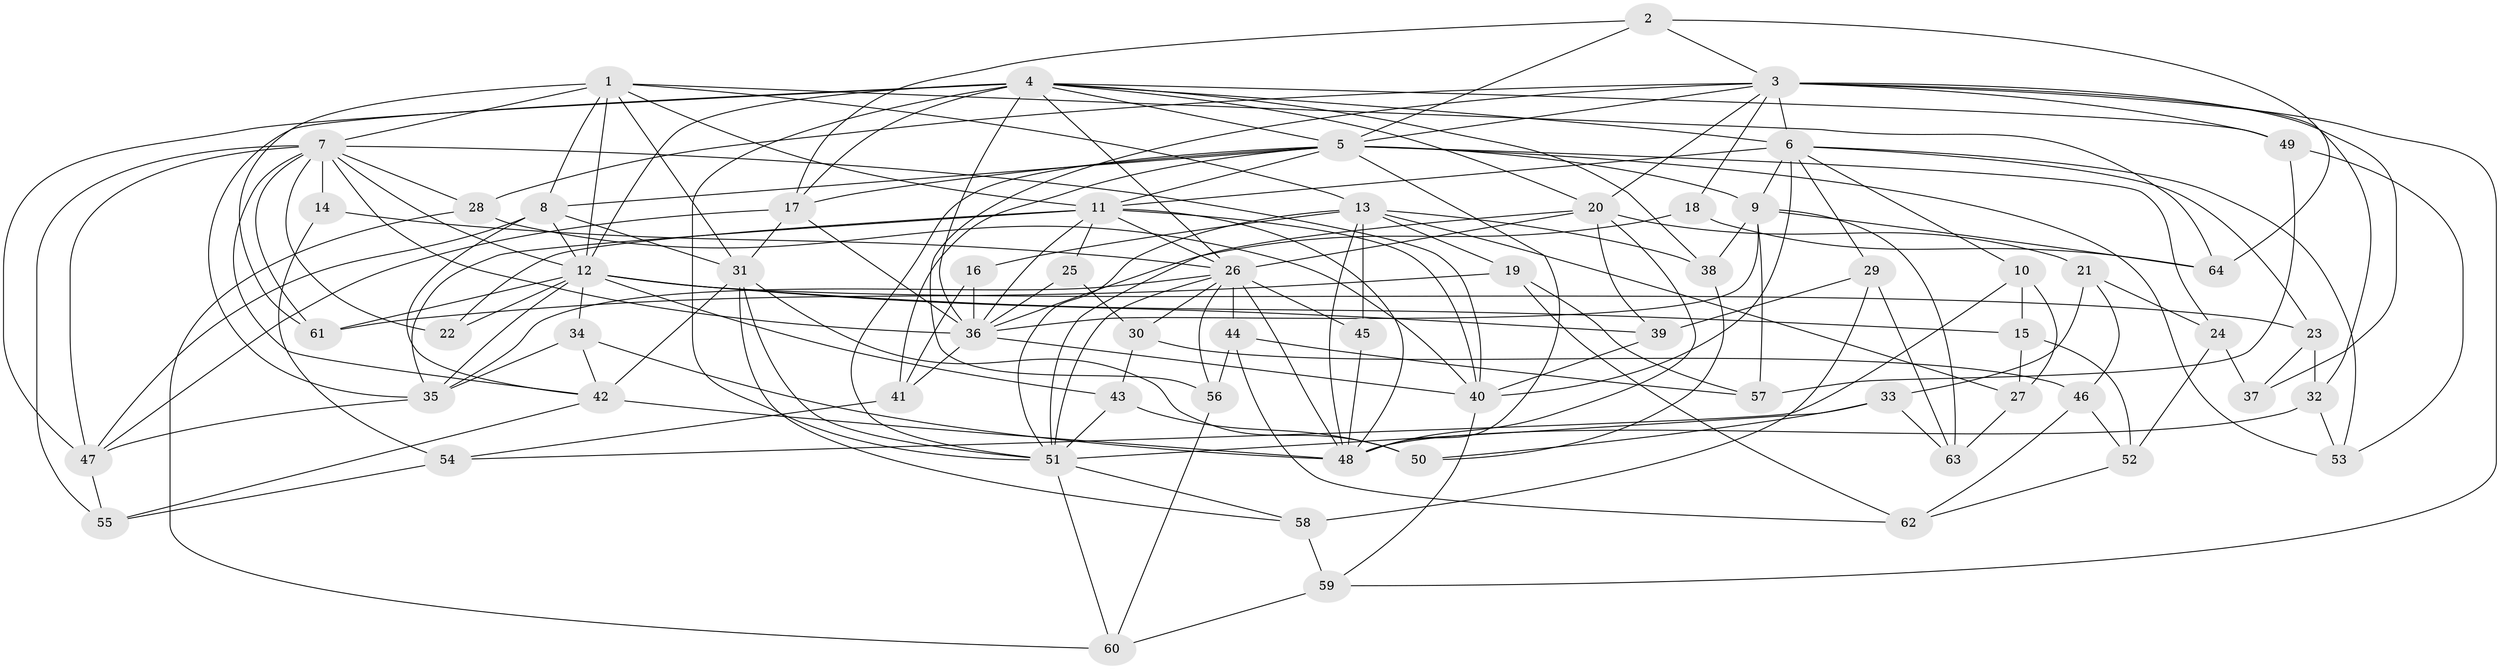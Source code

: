 // original degree distribution, {4: 1.0}
// Generated by graph-tools (version 1.1) at 2025/37/03/09/25 02:37:49]
// undirected, 64 vertices, 176 edges
graph export_dot {
graph [start="1"]
  node [color=gray90,style=filled];
  1;
  2;
  3;
  4;
  5;
  6;
  7;
  8;
  9;
  10;
  11;
  12;
  13;
  14;
  15;
  16;
  17;
  18;
  19;
  20;
  21;
  22;
  23;
  24;
  25;
  26;
  27;
  28;
  29;
  30;
  31;
  32;
  33;
  34;
  35;
  36;
  37;
  38;
  39;
  40;
  41;
  42;
  43;
  44;
  45;
  46;
  47;
  48;
  49;
  50;
  51;
  52;
  53;
  54;
  55;
  56;
  57;
  58;
  59;
  60;
  61;
  62;
  63;
  64;
  1 -- 7 [weight=1.0];
  1 -- 8 [weight=2.0];
  1 -- 11 [weight=1.0];
  1 -- 12 [weight=1.0];
  1 -- 13 [weight=2.0];
  1 -- 31 [weight=1.0];
  1 -- 61 [weight=1.0];
  1 -- 64 [weight=1.0];
  2 -- 3 [weight=1.0];
  2 -- 5 [weight=1.0];
  2 -- 17 [weight=1.0];
  2 -- 64 [weight=1.0];
  3 -- 5 [weight=1.0];
  3 -- 6 [weight=1.0];
  3 -- 18 [weight=1.0];
  3 -- 20 [weight=1.0];
  3 -- 28 [weight=1.0];
  3 -- 32 [weight=1.0];
  3 -- 37 [weight=2.0];
  3 -- 49 [weight=1.0];
  3 -- 56 [weight=1.0];
  3 -- 59 [weight=1.0];
  4 -- 5 [weight=1.0];
  4 -- 6 [weight=1.0];
  4 -- 12 [weight=1.0];
  4 -- 17 [weight=1.0];
  4 -- 20 [weight=1.0];
  4 -- 26 [weight=1.0];
  4 -- 35 [weight=1.0];
  4 -- 36 [weight=1.0];
  4 -- 38 [weight=1.0];
  4 -- 47 [weight=1.0];
  4 -- 49 [weight=1.0];
  4 -- 51 [weight=1.0];
  5 -- 8 [weight=1.0];
  5 -- 9 [weight=1.0];
  5 -- 11 [weight=1.0];
  5 -- 17 [weight=1.0];
  5 -- 24 [weight=1.0];
  5 -- 41 [weight=1.0];
  5 -- 48 [weight=1.0];
  5 -- 51 [weight=1.0];
  5 -- 53 [weight=1.0];
  6 -- 9 [weight=2.0];
  6 -- 10 [weight=1.0];
  6 -- 11 [weight=1.0];
  6 -- 23 [weight=1.0];
  6 -- 29 [weight=1.0];
  6 -- 40 [weight=1.0];
  6 -- 53 [weight=1.0];
  7 -- 12 [weight=1.0];
  7 -- 14 [weight=2.0];
  7 -- 22 [weight=1.0];
  7 -- 28 [weight=1.0];
  7 -- 36 [weight=1.0];
  7 -- 40 [weight=1.0];
  7 -- 42 [weight=1.0];
  7 -- 47 [weight=1.0];
  7 -- 55 [weight=1.0];
  7 -- 61 [weight=1.0];
  8 -- 12 [weight=1.0];
  8 -- 31 [weight=2.0];
  8 -- 42 [weight=1.0];
  8 -- 47 [weight=1.0];
  9 -- 36 [weight=1.0];
  9 -- 38 [weight=1.0];
  9 -- 57 [weight=1.0];
  9 -- 63 [weight=1.0];
  9 -- 64 [weight=1.0];
  10 -- 15 [weight=1.0];
  10 -- 27 [weight=1.0];
  10 -- 54 [weight=1.0];
  11 -- 22 [weight=2.0];
  11 -- 25 [weight=1.0];
  11 -- 26 [weight=1.0];
  11 -- 35 [weight=1.0];
  11 -- 36 [weight=1.0];
  11 -- 40 [weight=2.0];
  11 -- 48 [weight=1.0];
  12 -- 15 [weight=1.0];
  12 -- 22 [weight=1.0];
  12 -- 23 [weight=1.0];
  12 -- 34 [weight=1.0];
  12 -- 35 [weight=1.0];
  12 -- 39 [weight=1.0];
  12 -- 43 [weight=1.0];
  12 -- 61 [weight=1.0];
  13 -- 16 [weight=2.0];
  13 -- 19 [weight=1.0];
  13 -- 27 [weight=1.0];
  13 -- 38 [weight=1.0];
  13 -- 45 [weight=1.0];
  13 -- 48 [weight=1.0];
  13 -- 51 [weight=1.0];
  14 -- 26 [weight=1.0];
  14 -- 54 [weight=1.0];
  15 -- 27 [weight=1.0];
  15 -- 52 [weight=1.0];
  16 -- 36 [weight=1.0];
  16 -- 41 [weight=1.0];
  17 -- 31 [weight=1.0];
  17 -- 36 [weight=1.0];
  17 -- 47 [weight=1.0];
  18 -- 36 [weight=2.0];
  18 -- 64 [weight=1.0];
  19 -- 57 [weight=1.0];
  19 -- 61 [weight=1.0];
  19 -- 62 [weight=1.0];
  20 -- 21 [weight=1.0];
  20 -- 26 [weight=2.0];
  20 -- 39 [weight=1.0];
  20 -- 48 [weight=1.0];
  20 -- 51 [weight=1.0];
  21 -- 24 [weight=1.0];
  21 -- 33 [weight=1.0];
  21 -- 46 [weight=1.0];
  23 -- 32 [weight=1.0];
  23 -- 37 [weight=1.0];
  24 -- 37 [weight=1.0];
  24 -- 52 [weight=1.0];
  25 -- 30 [weight=1.0];
  25 -- 36 [weight=2.0];
  26 -- 30 [weight=1.0];
  26 -- 35 [weight=1.0];
  26 -- 44 [weight=1.0];
  26 -- 45 [weight=1.0];
  26 -- 48 [weight=1.0];
  26 -- 51 [weight=1.0];
  26 -- 56 [weight=1.0];
  27 -- 63 [weight=1.0];
  28 -- 40 [weight=1.0];
  28 -- 60 [weight=1.0];
  29 -- 39 [weight=1.0];
  29 -- 58 [weight=1.0];
  29 -- 63 [weight=1.0];
  30 -- 43 [weight=1.0];
  30 -- 46 [weight=1.0];
  31 -- 42 [weight=1.0];
  31 -- 50 [weight=1.0];
  31 -- 51 [weight=1.0];
  31 -- 58 [weight=1.0];
  32 -- 48 [weight=1.0];
  32 -- 53 [weight=1.0];
  33 -- 50 [weight=1.0];
  33 -- 51 [weight=1.0];
  33 -- 63 [weight=1.0];
  34 -- 35 [weight=1.0];
  34 -- 42 [weight=1.0];
  34 -- 48 [weight=1.0];
  35 -- 47 [weight=1.0];
  36 -- 40 [weight=1.0];
  36 -- 41 [weight=1.0];
  38 -- 50 [weight=1.0];
  39 -- 40 [weight=1.0];
  40 -- 59 [weight=1.0];
  41 -- 54 [weight=1.0];
  42 -- 48 [weight=3.0];
  42 -- 55 [weight=1.0];
  43 -- 50 [weight=1.0];
  43 -- 51 [weight=1.0];
  44 -- 56 [weight=1.0];
  44 -- 57 [weight=1.0];
  44 -- 62 [weight=1.0];
  45 -- 48 [weight=2.0];
  46 -- 52 [weight=1.0];
  46 -- 62 [weight=1.0];
  47 -- 55 [weight=1.0];
  49 -- 53 [weight=1.0];
  49 -- 57 [weight=1.0];
  51 -- 58 [weight=1.0];
  51 -- 60 [weight=1.0];
  52 -- 62 [weight=1.0];
  54 -- 55 [weight=1.0];
  56 -- 60 [weight=1.0];
  58 -- 59 [weight=1.0];
  59 -- 60 [weight=1.0];
}
